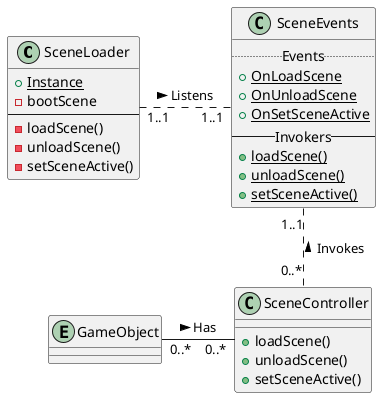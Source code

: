 @startuml scenesystem
class SceneLoader {
    {static} +Instance
    -bootScene
    --
    -loadScene()
    -unloadScene()
    -setSceneActive()
}

class SceneEvents {
    ..Events..
    {static} +OnLoadScene
    {static} +OnUnloadScene
    {static} +OnSetSceneActive
    --Invokers--
    {static} +loadScene()
    {static} +unloadScene()
    {static} +setSceneActive()
}

class SceneController {
    +loadScene()
    +unloadScene()
    +setSceneActive()
}
entity GameObject

SceneLoader       "1..1 "  .right.    "1..1"     SceneEvents   : " Listens >"
SceneController   "0..*"   .up.       "1..1"     SceneEvents   : " Invokes >"
SceneController   "0..*"   -left-     "0..*"     GameObject    : " Has <"
@enduml